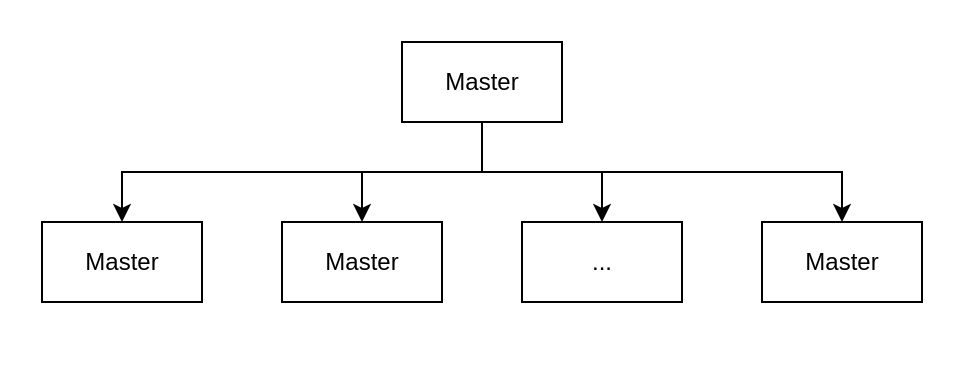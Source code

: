 <mxfile version="24.7.12">
  <diagram name="第 1 页" id="xjbRwGA9ZPXK2-2sTnHO">
    <mxGraphModel dx="808" dy="500" grid="1" gridSize="10" guides="1" tooltips="1" connect="1" arrows="1" fold="1" page="1" pageScale="1" pageWidth="827" pageHeight="1169" math="0" shadow="0">
      <root>
        <mxCell id="0" />
        <mxCell id="1" parent="0" />
        <mxCell id="7f8GKL5UIHA0g3gUvp9T-10" value="" style="rounded=0;whiteSpace=wrap;html=1;opacity=0;" vertex="1" parent="1">
          <mxGeometry x="140" y="60" width="480" height="180" as="geometry" />
        </mxCell>
        <mxCell id="7f8GKL5UIHA0g3gUvp9T-6" style="edgeStyle=orthogonalEdgeStyle;rounded=0;orthogonalLoop=1;jettySize=auto;html=1;entryX=0.5;entryY=0;entryDx=0;entryDy=0;exitX=0.5;exitY=1;exitDx=0;exitDy=0;" edge="1" parent="1" source="7f8GKL5UIHA0g3gUvp9T-1" target="7f8GKL5UIHA0g3gUvp9T-2">
          <mxGeometry relative="1" as="geometry" />
        </mxCell>
        <mxCell id="7f8GKL5UIHA0g3gUvp9T-7" style="edgeStyle=orthogonalEdgeStyle;rounded=0;orthogonalLoop=1;jettySize=auto;html=1;entryX=0.5;entryY=0;entryDx=0;entryDy=0;" edge="1" parent="1" source="7f8GKL5UIHA0g3gUvp9T-1" target="7f8GKL5UIHA0g3gUvp9T-3">
          <mxGeometry relative="1" as="geometry" />
        </mxCell>
        <mxCell id="7f8GKL5UIHA0g3gUvp9T-8" style="edgeStyle=orthogonalEdgeStyle;rounded=0;orthogonalLoop=1;jettySize=auto;html=1;entryX=0.5;entryY=0;entryDx=0;entryDy=0;" edge="1" parent="1" source="7f8GKL5UIHA0g3gUvp9T-1" target="7f8GKL5UIHA0g3gUvp9T-4">
          <mxGeometry relative="1" as="geometry" />
        </mxCell>
        <mxCell id="7f8GKL5UIHA0g3gUvp9T-9" style="edgeStyle=orthogonalEdgeStyle;rounded=0;orthogonalLoop=1;jettySize=auto;html=1;entryX=0.5;entryY=0;entryDx=0;entryDy=0;exitX=0.5;exitY=1;exitDx=0;exitDy=0;" edge="1" parent="1" source="7f8GKL5UIHA0g3gUvp9T-1" target="7f8GKL5UIHA0g3gUvp9T-5">
          <mxGeometry relative="1" as="geometry" />
        </mxCell>
        <mxCell id="7f8GKL5UIHA0g3gUvp9T-1" value="Master" style="rounded=0;whiteSpace=wrap;html=1;" vertex="1" parent="1">
          <mxGeometry x="340" y="80" width="80" height="40" as="geometry" />
        </mxCell>
        <mxCell id="7f8GKL5UIHA0g3gUvp9T-2" value="Master" style="rounded=0;whiteSpace=wrap;html=1;" vertex="1" parent="1">
          <mxGeometry x="160" y="170" width="80" height="40" as="geometry" />
        </mxCell>
        <mxCell id="7f8GKL5UIHA0g3gUvp9T-3" value="Master" style="rounded=0;whiteSpace=wrap;html=1;" vertex="1" parent="1">
          <mxGeometry x="280" y="170" width="80" height="40" as="geometry" />
        </mxCell>
        <mxCell id="7f8GKL5UIHA0g3gUvp9T-4" value="..." style="rounded=0;whiteSpace=wrap;html=1;" vertex="1" parent="1">
          <mxGeometry x="400" y="170" width="80" height="40" as="geometry" />
        </mxCell>
        <mxCell id="7f8GKL5UIHA0g3gUvp9T-5" value="Master" style="rounded=0;whiteSpace=wrap;html=1;" vertex="1" parent="1">
          <mxGeometry x="520" y="170" width="80" height="40" as="geometry" />
        </mxCell>
      </root>
    </mxGraphModel>
  </diagram>
</mxfile>
